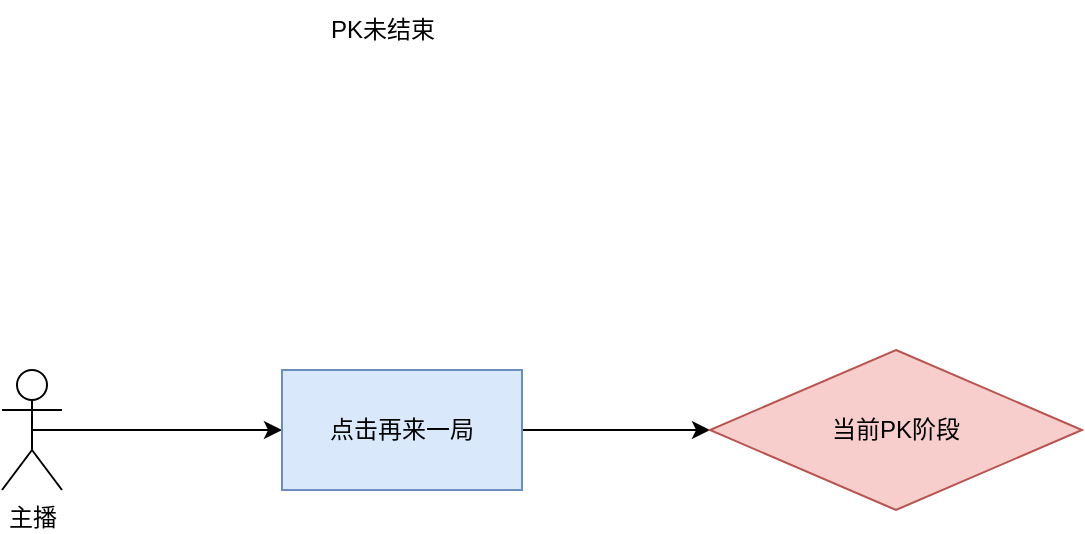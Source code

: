 <mxfile version="20.1.3" type="github">
  <diagram id="D8mqumVcgbaVF4cNNUWT" name="第 1 页">
    <mxGraphModel dx="2066" dy="1154" grid="1" gridSize="10" guides="1" tooltips="1" connect="1" arrows="1" fold="1" page="1" pageScale="1" pageWidth="827" pageHeight="1169" math="0" shadow="0">
      <root>
        <mxCell id="0" />
        <mxCell id="1" parent="0" />
        <mxCell id="MCHU5rm9WP5Hb_YASP4m-5" style="edgeStyle=orthogonalEdgeStyle;rounded=0;orthogonalLoop=1;jettySize=auto;html=1;exitX=0.5;exitY=0.5;exitDx=0;exitDy=0;exitPerimeter=0;entryX=0;entryY=0.5;entryDx=0;entryDy=0;" edge="1" parent="1" source="MCHU5rm9WP5Hb_YASP4m-1" target="MCHU5rm9WP5Hb_YASP4m-4">
          <mxGeometry relative="1" as="geometry" />
        </mxCell>
        <mxCell id="MCHU5rm9WP5Hb_YASP4m-1" value="主播" style="shape=umlActor;verticalLabelPosition=bottom;verticalAlign=top;html=1;outlineConnect=0;" vertex="1" parent="1">
          <mxGeometry x="60" y="430" width="30" height="60" as="geometry" />
        </mxCell>
        <mxCell id="MCHU5rm9WP5Hb_YASP4m-3" value="PK未结束" style="text;html=1;align=center;verticalAlign=middle;resizable=0;points=[];autosize=1;strokeColor=none;fillColor=none;" vertex="1" parent="1">
          <mxGeometry x="210" y="245" width="80" height="30" as="geometry" />
        </mxCell>
        <mxCell id="MCHU5rm9WP5Hb_YASP4m-8" style="edgeStyle=orthogonalEdgeStyle;rounded=0;orthogonalLoop=1;jettySize=auto;html=1;exitX=1;exitY=0.5;exitDx=0;exitDy=0;entryX=0;entryY=0.5;entryDx=0;entryDy=0;" edge="1" parent="1" source="MCHU5rm9WP5Hb_YASP4m-4" target="MCHU5rm9WP5Hb_YASP4m-6">
          <mxGeometry relative="1" as="geometry" />
        </mxCell>
        <mxCell id="MCHU5rm9WP5Hb_YASP4m-4" value="点击再来一局" style="rounded=0;whiteSpace=wrap;html=1;fillColor=#dae8fc;strokeColor=#6c8ebf;" vertex="1" parent="1">
          <mxGeometry x="200" y="430" width="120" height="60" as="geometry" />
        </mxCell>
        <mxCell id="MCHU5rm9WP5Hb_YASP4m-6" value="当前PK阶段" style="rhombus;whiteSpace=wrap;html=1;fillColor=#f8cecc;strokeColor=#b85450;" vertex="1" parent="1">
          <mxGeometry x="414" y="420" width="186" height="80" as="geometry" />
        </mxCell>
      </root>
    </mxGraphModel>
  </diagram>
</mxfile>
